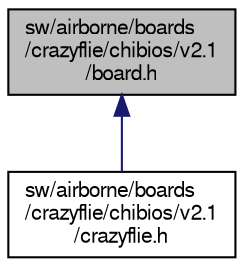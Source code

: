 digraph "sw/airborne/boards/crazyflie/chibios/v2.1/board.h"
{
  edge [fontname="FreeSans",fontsize="10",labelfontname="FreeSans",labelfontsize="10"];
  node [fontname="FreeSans",fontsize="10",shape=record];
  Node1 [label="sw/airborne/boards\l/crazyflie/chibios/v2.1\l/board.h",height=0.2,width=0.4,color="black", fillcolor="grey75", style="filled", fontcolor="black"];
  Node1 -> Node2 [dir="back",color="midnightblue",fontsize="10",style="solid",fontname="FreeSans"];
  Node2 [label="sw/airborne/boards\l/crazyflie/chibios/v2.1\l/crazyflie.h",height=0.2,width=0.4,color="black", fillcolor="white", style="filled",URL="$crazyflie_8h.html"];
}
